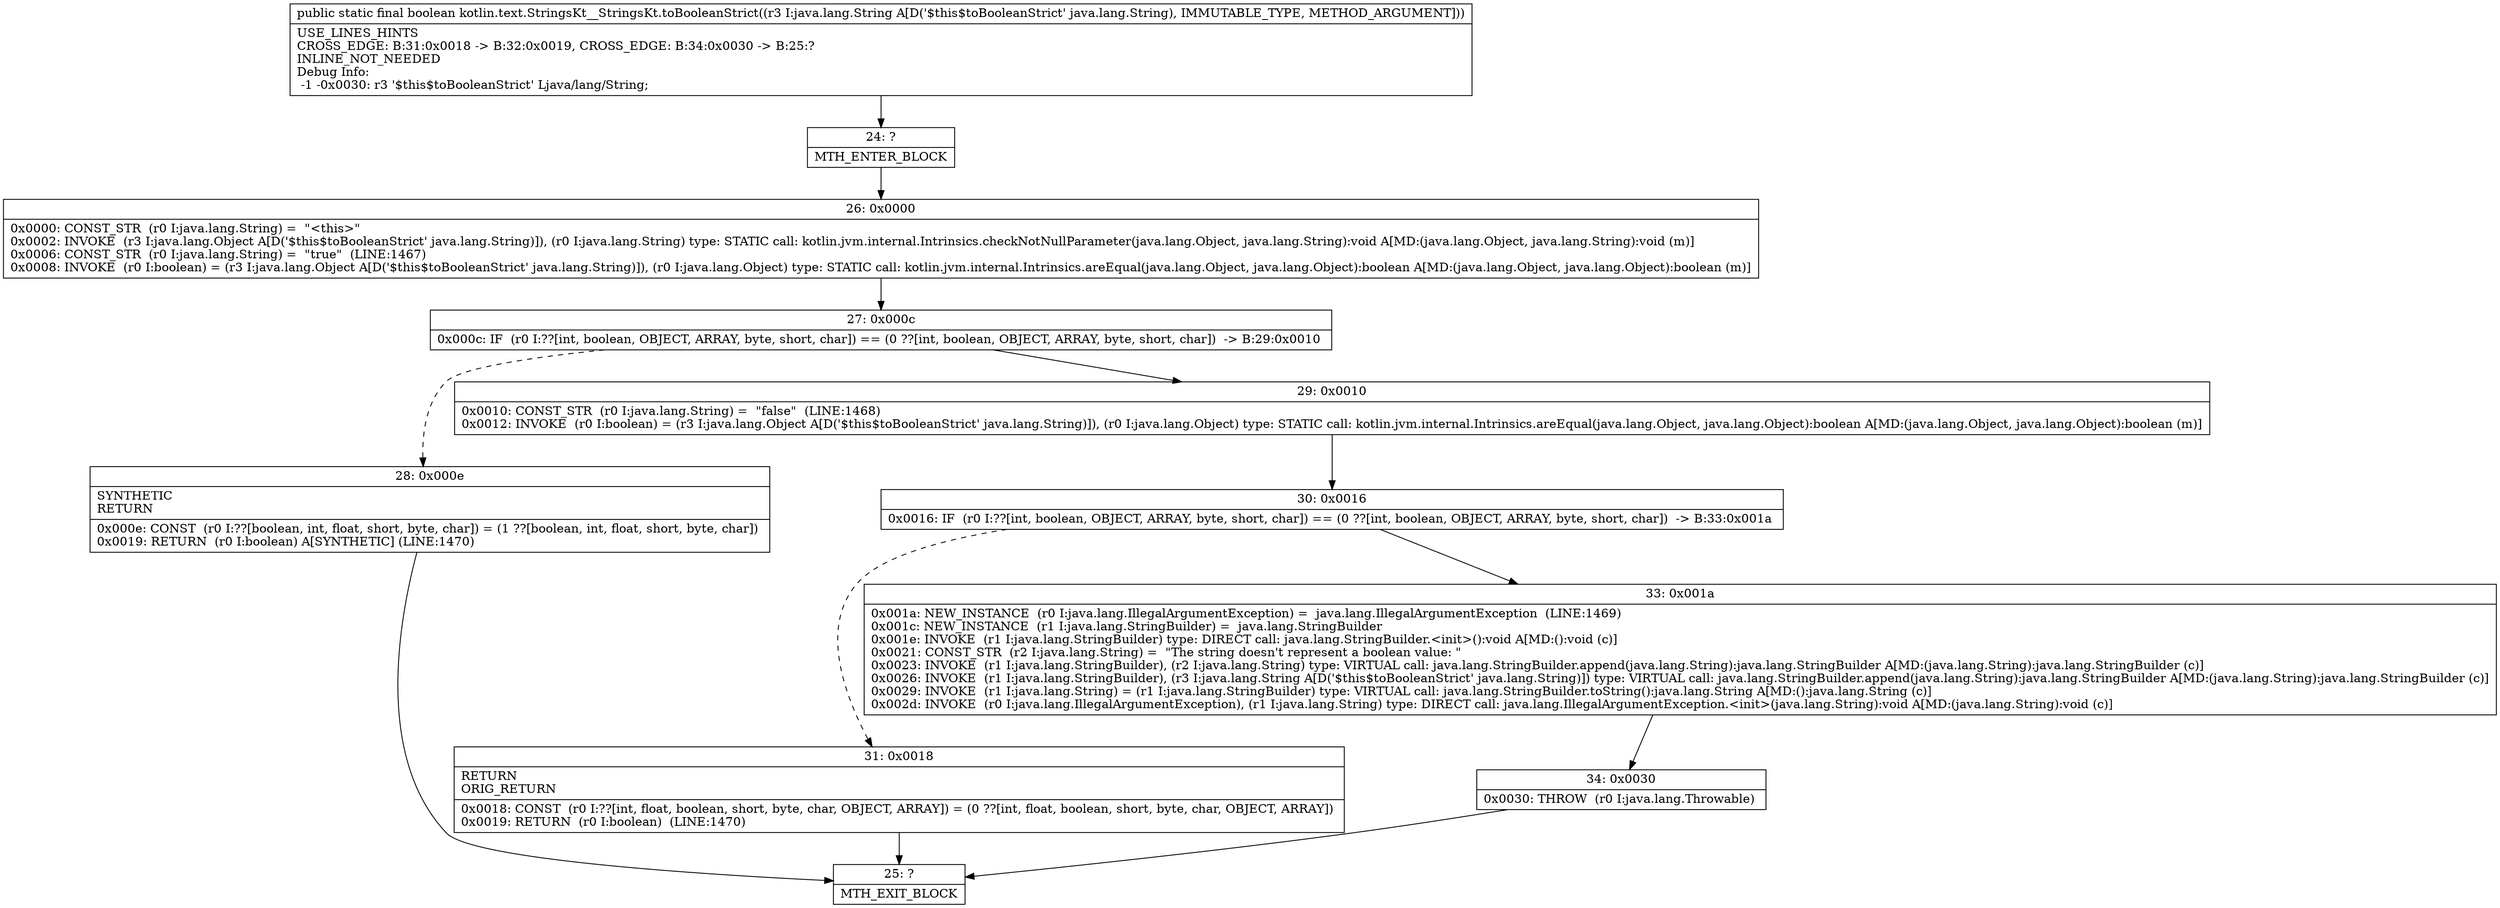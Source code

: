 digraph "CFG forkotlin.text.StringsKt__StringsKt.toBooleanStrict(Ljava\/lang\/String;)Z" {
Node_24 [shape=record,label="{24\:\ ?|MTH_ENTER_BLOCK\l}"];
Node_26 [shape=record,label="{26\:\ 0x0000|0x0000: CONST_STR  (r0 I:java.lang.String) =  \"\<this\>\" \l0x0002: INVOKE  (r3 I:java.lang.Object A[D('$this$toBooleanStrict' java.lang.String)]), (r0 I:java.lang.String) type: STATIC call: kotlin.jvm.internal.Intrinsics.checkNotNullParameter(java.lang.Object, java.lang.String):void A[MD:(java.lang.Object, java.lang.String):void (m)]\l0x0006: CONST_STR  (r0 I:java.lang.String) =  \"true\"  (LINE:1467)\l0x0008: INVOKE  (r0 I:boolean) = (r3 I:java.lang.Object A[D('$this$toBooleanStrict' java.lang.String)]), (r0 I:java.lang.Object) type: STATIC call: kotlin.jvm.internal.Intrinsics.areEqual(java.lang.Object, java.lang.Object):boolean A[MD:(java.lang.Object, java.lang.Object):boolean (m)]\l}"];
Node_27 [shape=record,label="{27\:\ 0x000c|0x000c: IF  (r0 I:??[int, boolean, OBJECT, ARRAY, byte, short, char]) == (0 ??[int, boolean, OBJECT, ARRAY, byte, short, char])  \-\> B:29:0x0010 \l}"];
Node_28 [shape=record,label="{28\:\ 0x000e|SYNTHETIC\lRETURN\l|0x000e: CONST  (r0 I:??[boolean, int, float, short, byte, char]) = (1 ??[boolean, int, float, short, byte, char]) \l0x0019: RETURN  (r0 I:boolean) A[SYNTHETIC] (LINE:1470)\l}"];
Node_25 [shape=record,label="{25\:\ ?|MTH_EXIT_BLOCK\l}"];
Node_29 [shape=record,label="{29\:\ 0x0010|0x0010: CONST_STR  (r0 I:java.lang.String) =  \"false\"  (LINE:1468)\l0x0012: INVOKE  (r0 I:boolean) = (r3 I:java.lang.Object A[D('$this$toBooleanStrict' java.lang.String)]), (r0 I:java.lang.Object) type: STATIC call: kotlin.jvm.internal.Intrinsics.areEqual(java.lang.Object, java.lang.Object):boolean A[MD:(java.lang.Object, java.lang.Object):boolean (m)]\l}"];
Node_30 [shape=record,label="{30\:\ 0x0016|0x0016: IF  (r0 I:??[int, boolean, OBJECT, ARRAY, byte, short, char]) == (0 ??[int, boolean, OBJECT, ARRAY, byte, short, char])  \-\> B:33:0x001a \l}"];
Node_31 [shape=record,label="{31\:\ 0x0018|RETURN\lORIG_RETURN\l|0x0018: CONST  (r0 I:??[int, float, boolean, short, byte, char, OBJECT, ARRAY]) = (0 ??[int, float, boolean, short, byte, char, OBJECT, ARRAY]) \l0x0019: RETURN  (r0 I:boolean)  (LINE:1470)\l}"];
Node_33 [shape=record,label="{33\:\ 0x001a|0x001a: NEW_INSTANCE  (r0 I:java.lang.IllegalArgumentException) =  java.lang.IllegalArgumentException  (LINE:1469)\l0x001c: NEW_INSTANCE  (r1 I:java.lang.StringBuilder) =  java.lang.StringBuilder \l0x001e: INVOKE  (r1 I:java.lang.StringBuilder) type: DIRECT call: java.lang.StringBuilder.\<init\>():void A[MD:():void (c)]\l0x0021: CONST_STR  (r2 I:java.lang.String) =  \"The string doesn't represent a boolean value: \" \l0x0023: INVOKE  (r1 I:java.lang.StringBuilder), (r2 I:java.lang.String) type: VIRTUAL call: java.lang.StringBuilder.append(java.lang.String):java.lang.StringBuilder A[MD:(java.lang.String):java.lang.StringBuilder (c)]\l0x0026: INVOKE  (r1 I:java.lang.StringBuilder), (r3 I:java.lang.String A[D('$this$toBooleanStrict' java.lang.String)]) type: VIRTUAL call: java.lang.StringBuilder.append(java.lang.String):java.lang.StringBuilder A[MD:(java.lang.String):java.lang.StringBuilder (c)]\l0x0029: INVOKE  (r1 I:java.lang.String) = (r1 I:java.lang.StringBuilder) type: VIRTUAL call: java.lang.StringBuilder.toString():java.lang.String A[MD:():java.lang.String (c)]\l0x002d: INVOKE  (r0 I:java.lang.IllegalArgumentException), (r1 I:java.lang.String) type: DIRECT call: java.lang.IllegalArgumentException.\<init\>(java.lang.String):void A[MD:(java.lang.String):void (c)]\l}"];
Node_34 [shape=record,label="{34\:\ 0x0030|0x0030: THROW  (r0 I:java.lang.Throwable) \l}"];
MethodNode[shape=record,label="{public static final boolean kotlin.text.StringsKt__StringsKt.toBooleanStrict((r3 I:java.lang.String A[D('$this$toBooleanStrict' java.lang.String), IMMUTABLE_TYPE, METHOD_ARGUMENT]))  | USE_LINES_HINTS\lCROSS_EDGE: B:31:0x0018 \-\> B:32:0x0019, CROSS_EDGE: B:34:0x0030 \-\> B:25:?\lINLINE_NOT_NEEDED\lDebug Info:\l  \-1 \-0x0030: r3 '$this$toBooleanStrict' Ljava\/lang\/String;\l}"];
MethodNode -> Node_24;Node_24 -> Node_26;
Node_26 -> Node_27;
Node_27 -> Node_28[style=dashed];
Node_27 -> Node_29;
Node_28 -> Node_25;
Node_29 -> Node_30;
Node_30 -> Node_31[style=dashed];
Node_30 -> Node_33;
Node_31 -> Node_25;
Node_33 -> Node_34;
Node_34 -> Node_25;
}

